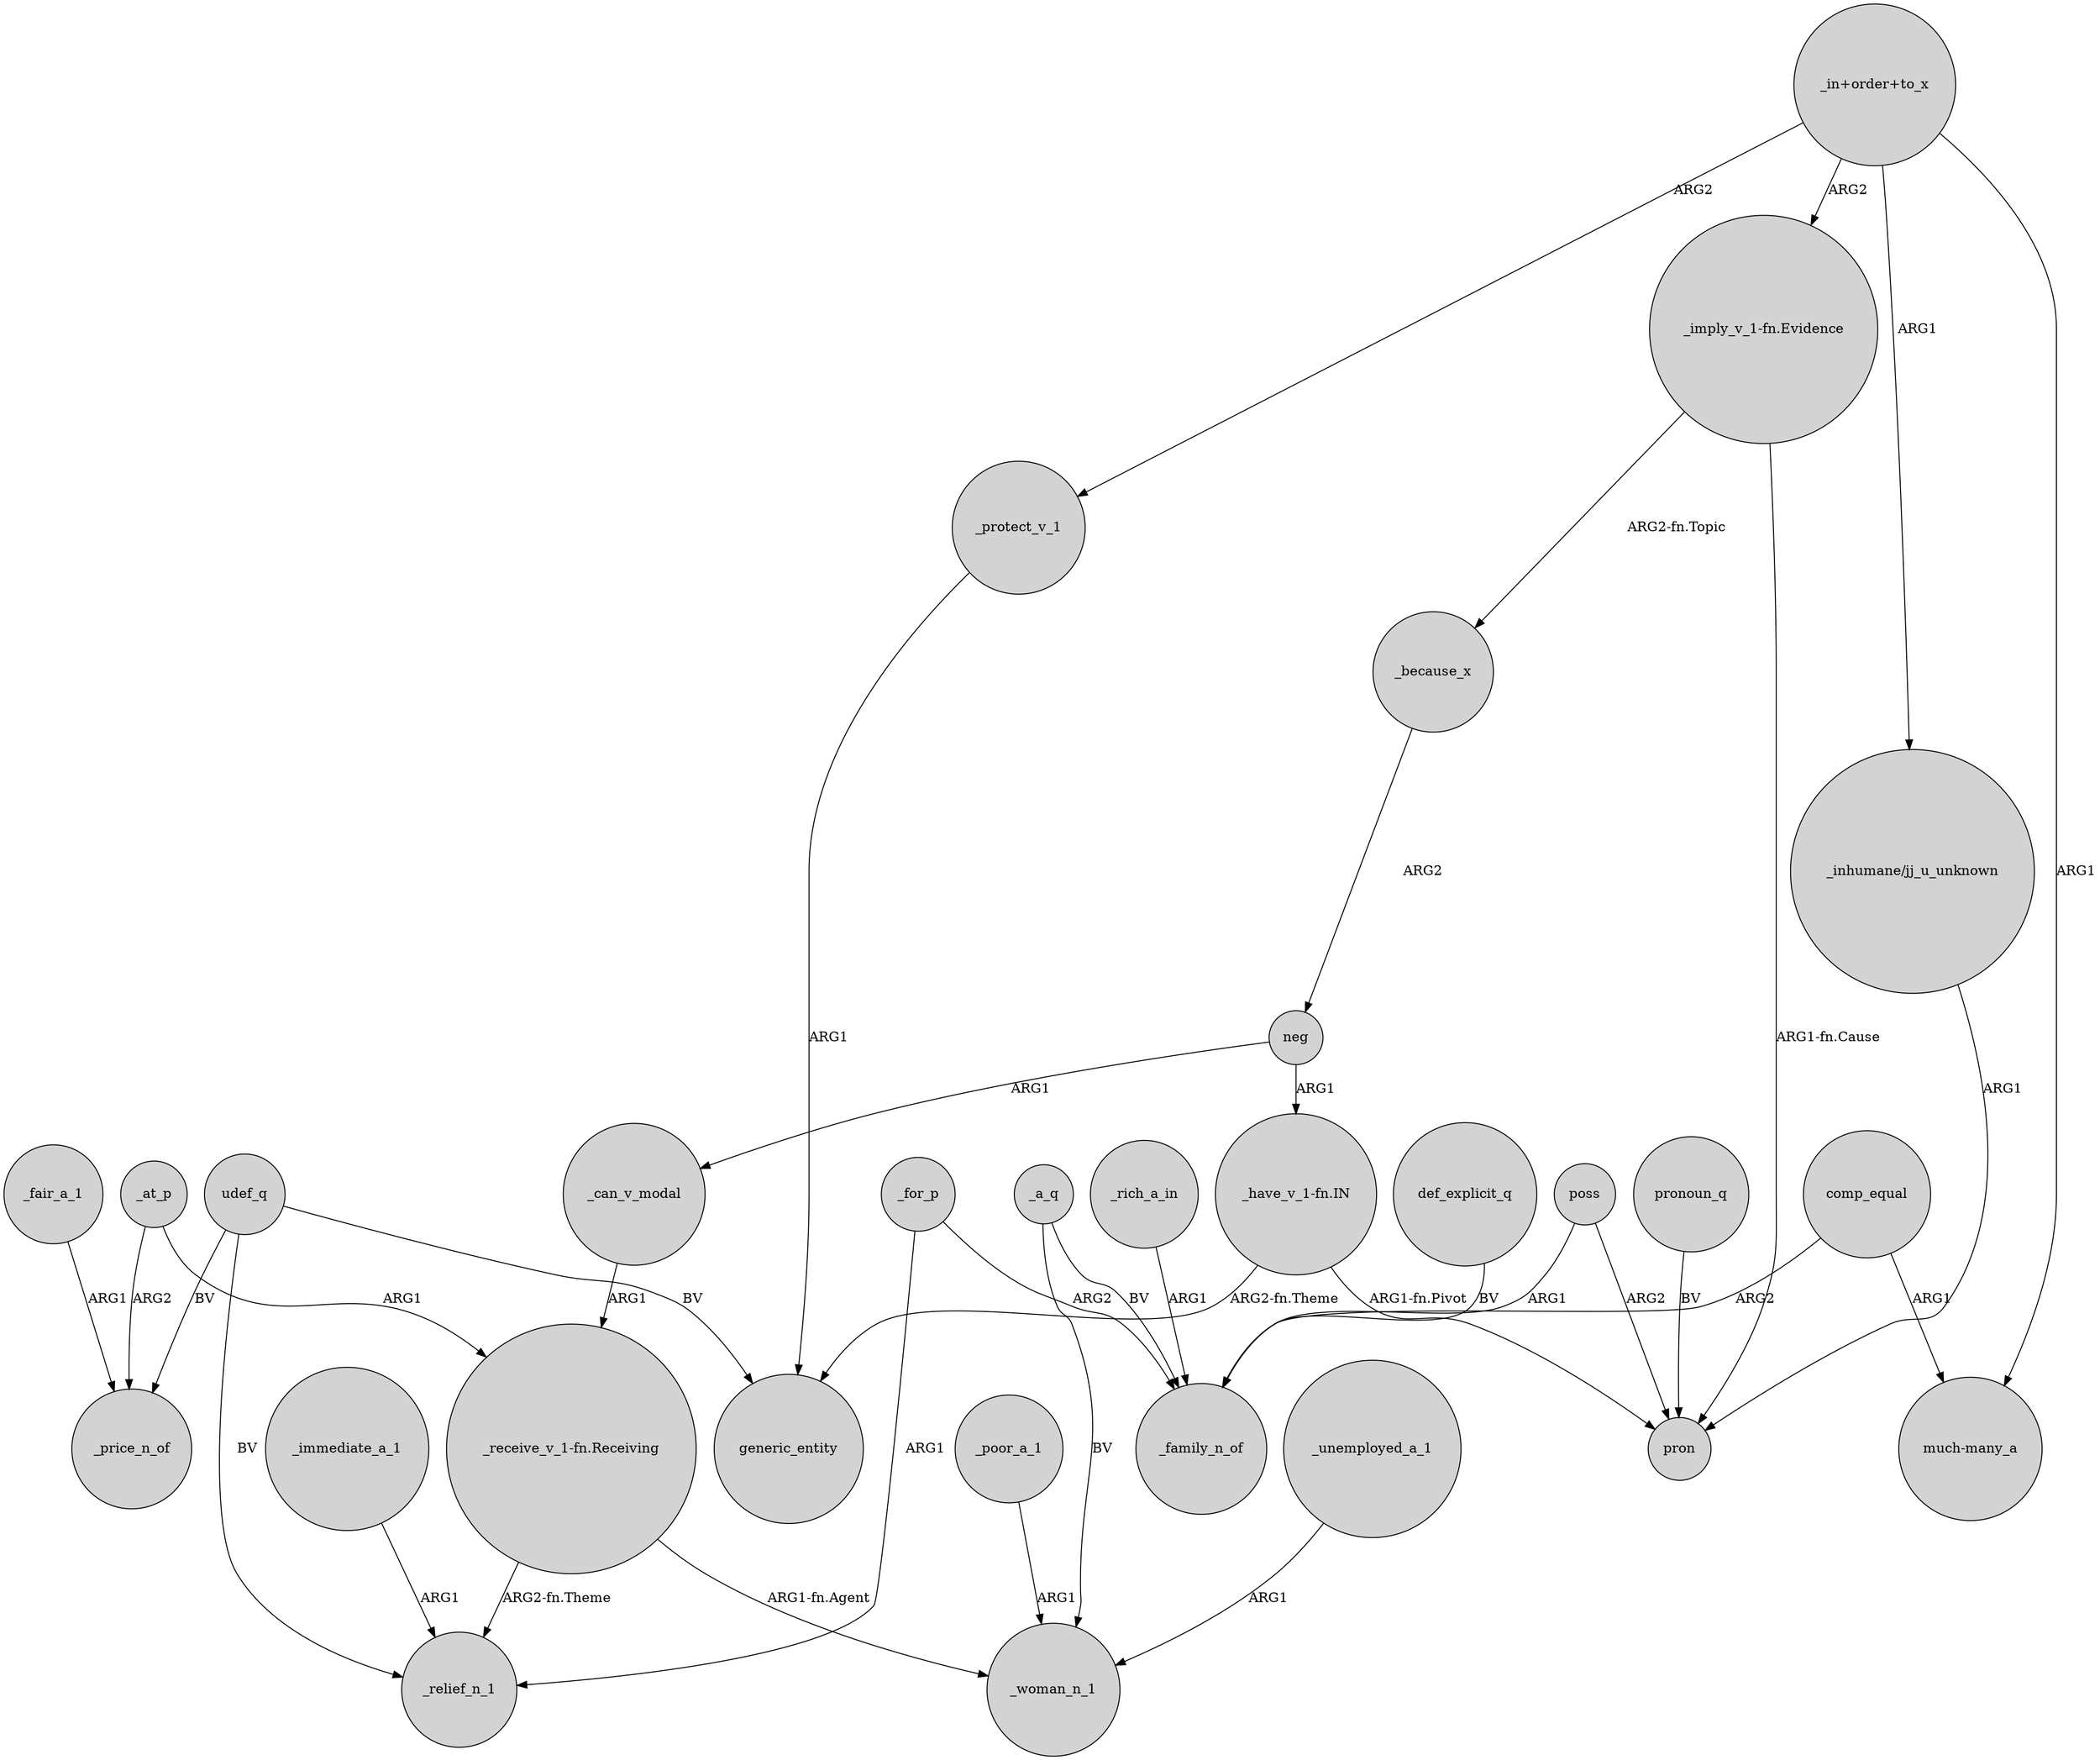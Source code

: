 digraph {
	node [shape=circle style=filled]
	udef_q -> _price_n_of [label=BV]
	udef_q -> generic_entity [label=BV]
	_for_p -> _family_n_of [label=ARG2]
	poss -> pron [label=ARG2]
	neg -> "_have_v_1-fn.IN" [label=ARG1]
	"_in+order+to_x" -> _protect_v_1 [label=ARG2]
	"_in+order+to_x" -> "_inhumane/jj_u_unknown" [label=ARG1]
	comp_equal -> "much-many_a" [label=ARG1]
	"_receive_v_1-fn.Receiving" -> _woman_n_1 [label="ARG1-fn.Agent"]
	"_have_v_1-fn.IN" -> pron [label="ARG1-fn.Pivot"]
	poss -> _family_n_of [label=ARG1]
	"_in+order+to_x" -> "_imply_v_1-fn.Evidence" [label=ARG2]
	comp_equal -> _family_n_of [label=ARG2]
	udef_q -> _relief_n_1 [label=BV]
	"_imply_v_1-fn.Evidence" -> _because_x [label="ARG2-fn.Topic"]
	_because_x -> neg [label=ARG2]
	"_in+order+to_x" -> "much-many_a" [label=ARG1]
	_at_p -> "_receive_v_1-fn.Receiving" [label=ARG1]
	pronoun_q -> pron [label=BV]
	"_have_v_1-fn.IN" -> generic_entity [label="ARG2-fn.Theme"]
	_immediate_a_1 -> _relief_n_1 [label=ARG1]
	_poor_a_1 -> _woman_n_1 [label=ARG1]
	"_imply_v_1-fn.Evidence" -> pron [label="ARG1-fn.Cause"]
	_unemployed_a_1 -> _woman_n_1 [label=ARG1]
	_a_q -> _family_n_of [label=BV]
	_protect_v_1 -> generic_entity [label=ARG1]
	_can_v_modal -> "_receive_v_1-fn.Receiving" [label=ARG1]
	"_receive_v_1-fn.Receiving" -> _relief_n_1 [label="ARG2-fn.Theme"]
	_fair_a_1 -> _price_n_of [label=ARG1]
	def_explicit_q -> _family_n_of [label=BV]
	_rich_a_in -> _family_n_of [label=ARG1]
	"_inhumane/jj_u_unknown" -> pron [label=ARG1]
	_a_q -> _woman_n_1 [label=BV]
	_at_p -> _price_n_of [label=ARG2]
	_for_p -> _relief_n_1 [label=ARG1]
	neg -> _can_v_modal [label=ARG1]
}
